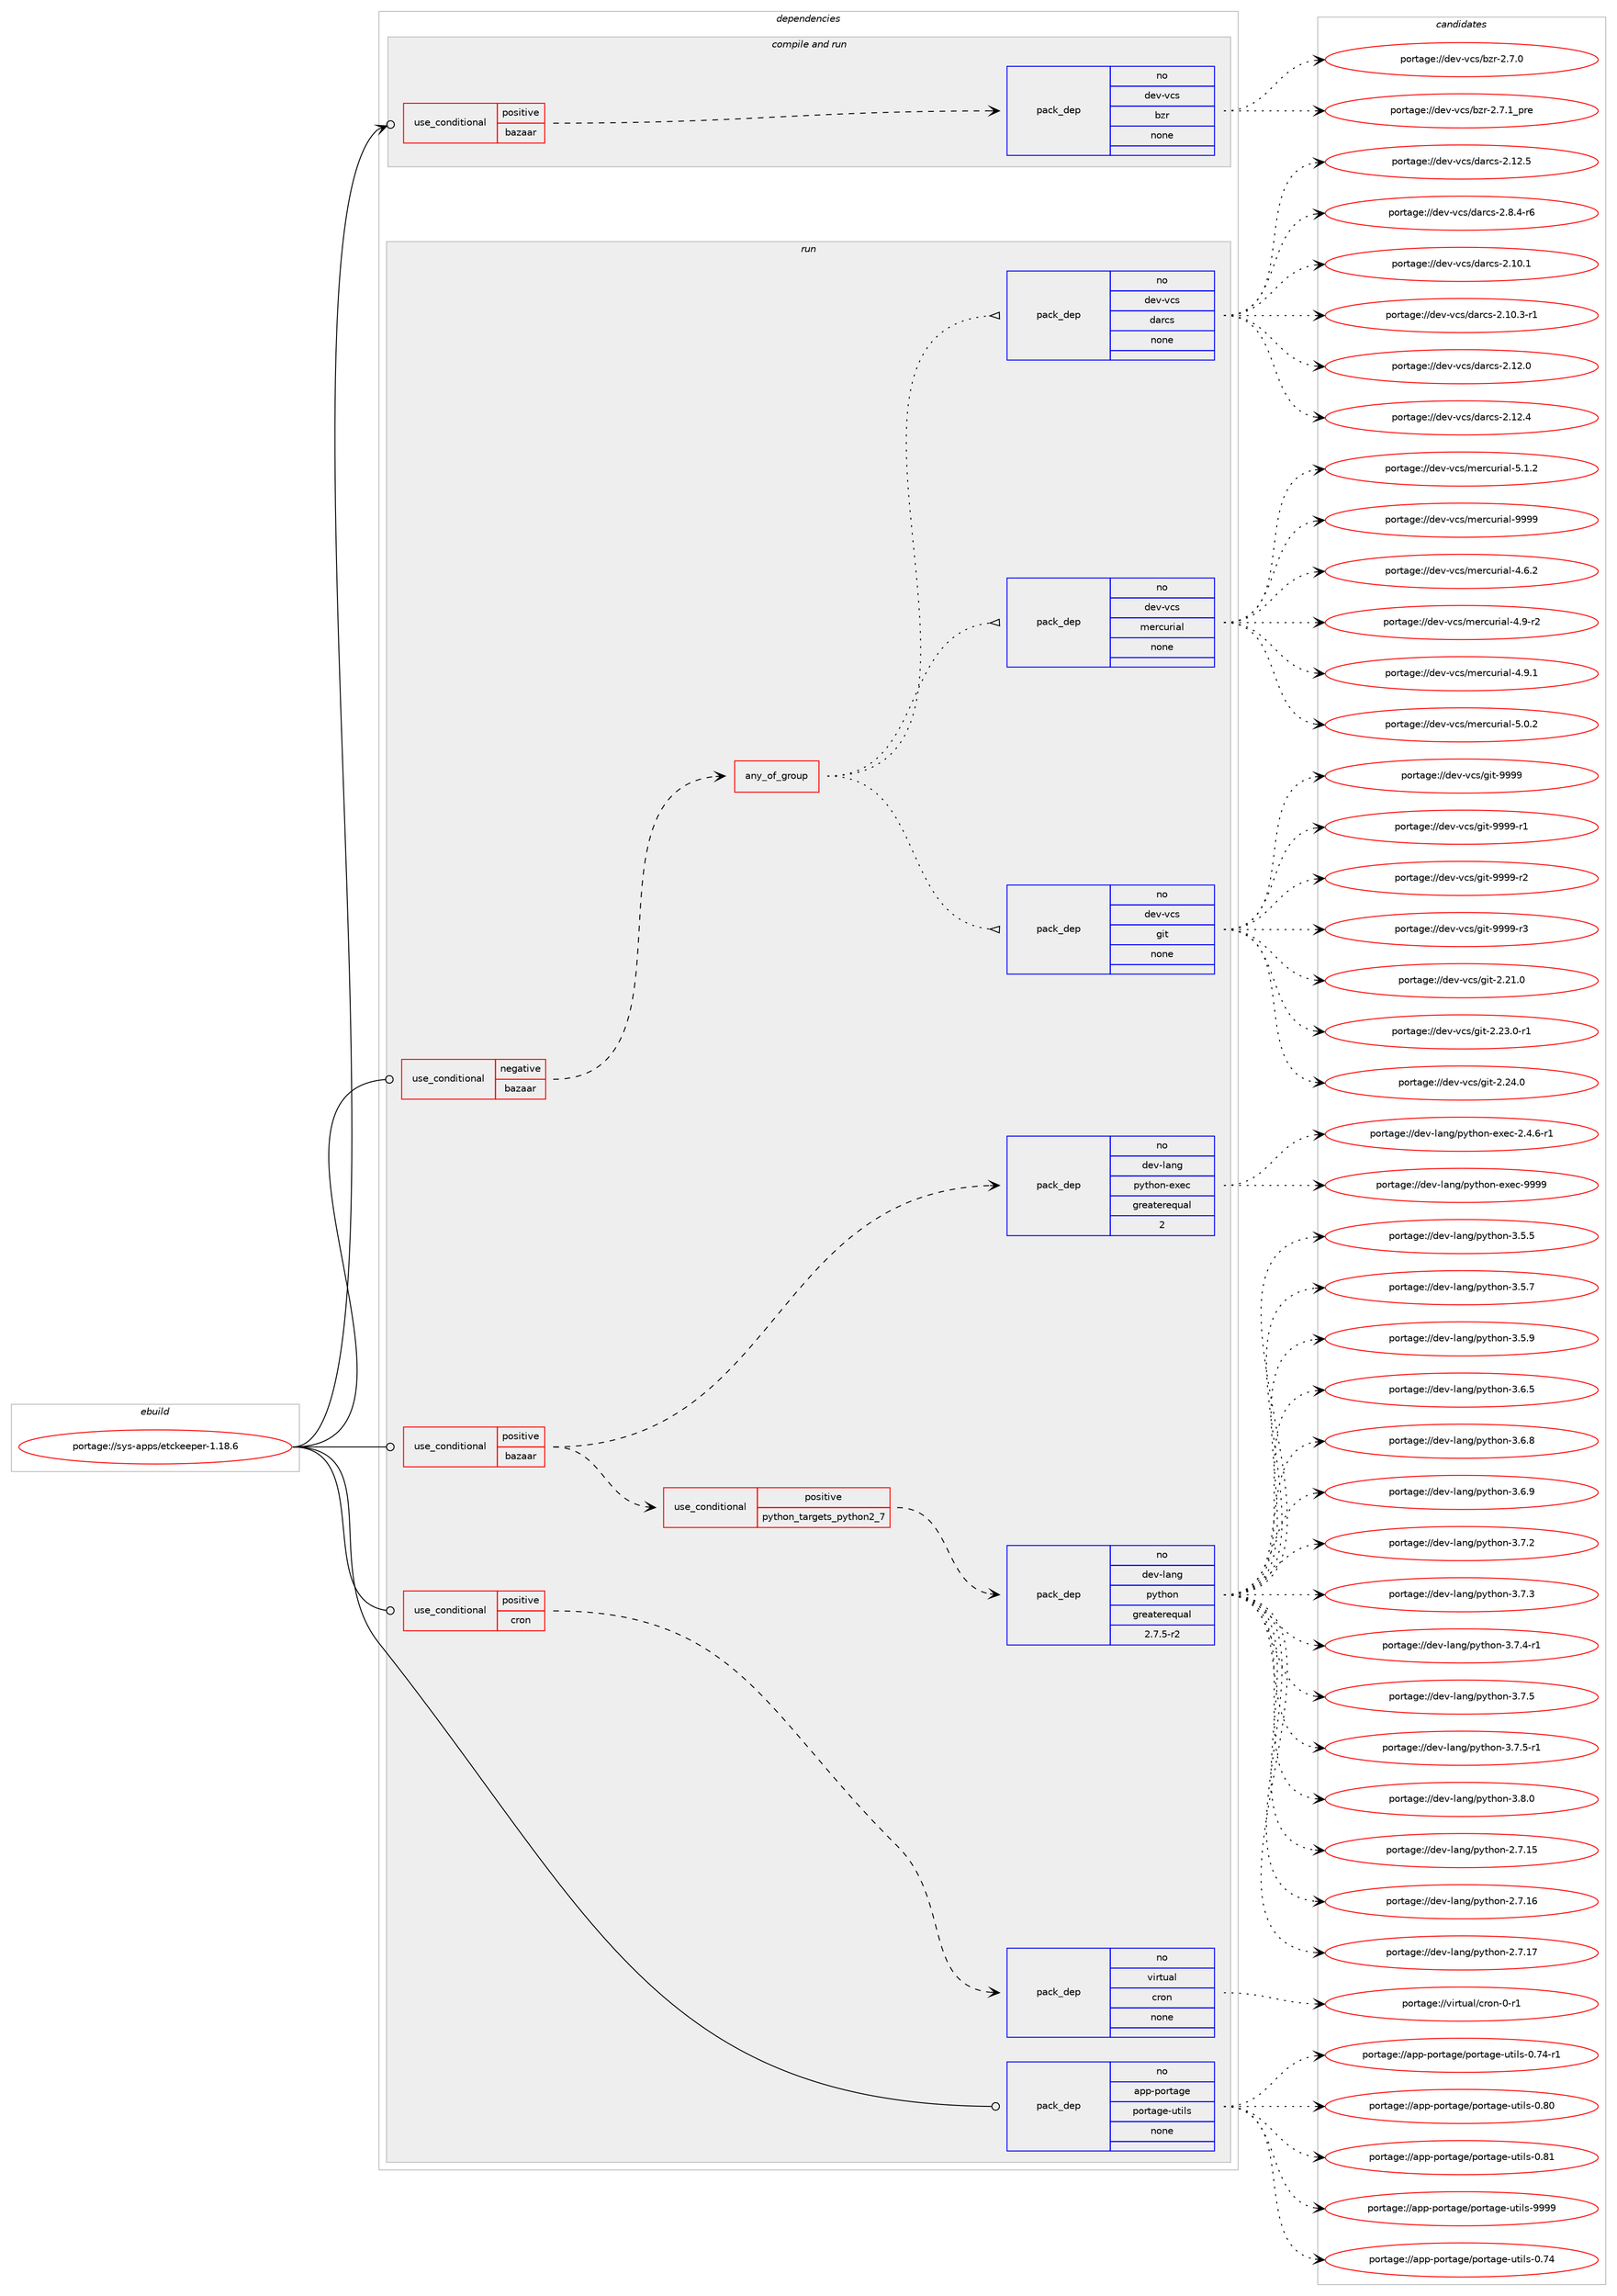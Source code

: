 digraph prolog {

# *************
# Graph options
# *************

newrank=true;
concentrate=true;
compound=true;
graph [rankdir=LR,fontname=Helvetica,fontsize=10,ranksep=1.5];#, ranksep=2.5, nodesep=0.2];
edge  [arrowhead=vee];
node  [fontname=Helvetica,fontsize=10];

# **********
# The ebuild
# **********

subgraph cluster_leftcol {
color=gray;
rank=same;
label=<<i>ebuild</i>>;
id [label="portage://sys-apps/etckeeper-1.18.6", color=red, width=4, href="../sys-apps/etckeeper-1.18.6.svg"];
}

# ****************
# The dependencies
# ****************

subgraph cluster_midcol {
color=gray;
label=<<i>dependencies</i>>;
subgraph cluster_compile {
fillcolor="#eeeeee";
style=filled;
label=<<i>compile</i>>;
}
subgraph cluster_compileandrun {
fillcolor="#eeeeee";
style=filled;
label=<<i>compile and run</i>>;
subgraph cond98908 {
dependency407324 [label=<<TABLE BORDER="0" CELLBORDER="1" CELLSPACING="0" CELLPADDING="4"><TR><TD ROWSPAN="3" CELLPADDING="10">use_conditional</TD></TR><TR><TD>positive</TD></TR><TR><TD>bazaar</TD></TR></TABLE>>, shape=none, color=red];
subgraph pack301598 {
dependency407325 [label=<<TABLE BORDER="0" CELLBORDER="1" CELLSPACING="0" CELLPADDING="4" WIDTH="220"><TR><TD ROWSPAN="6" CELLPADDING="30">pack_dep</TD></TR><TR><TD WIDTH="110">no</TD></TR><TR><TD>dev-vcs</TD></TR><TR><TD>bzr</TD></TR><TR><TD>none</TD></TR><TR><TD></TD></TR></TABLE>>, shape=none, color=blue];
}
dependency407324:e -> dependency407325:w [weight=20,style="dashed",arrowhead="vee"];
}
id:e -> dependency407324:w [weight=20,style="solid",arrowhead="odotvee"];
}
subgraph cluster_run {
fillcolor="#eeeeee";
style=filled;
label=<<i>run</i>>;
subgraph cond98909 {
dependency407326 [label=<<TABLE BORDER="0" CELLBORDER="1" CELLSPACING="0" CELLPADDING="4"><TR><TD ROWSPAN="3" CELLPADDING="10">use_conditional</TD></TR><TR><TD>negative</TD></TR><TR><TD>bazaar</TD></TR></TABLE>>, shape=none, color=red];
subgraph any6598 {
dependency407327 [label=<<TABLE BORDER="0" CELLBORDER="1" CELLSPACING="0" CELLPADDING="4"><TR><TD CELLPADDING="10">any_of_group</TD></TR></TABLE>>, shape=none, color=red];subgraph pack301599 {
dependency407328 [label=<<TABLE BORDER="0" CELLBORDER="1" CELLSPACING="0" CELLPADDING="4" WIDTH="220"><TR><TD ROWSPAN="6" CELLPADDING="30">pack_dep</TD></TR><TR><TD WIDTH="110">no</TD></TR><TR><TD>dev-vcs</TD></TR><TR><TD>git</TD></TR><TR><TD>none</TD></TR><TR><TD></TD></TR></TABLE>>, shape=none, color=blue];
}
dependency407327:e -> dependency407328:w [weight=20,style="dotted",arrowhead="oinv"];
subgraph pack301600 {
dependency407329 [label=<<TABLE BORDER="0" CELLBORDER="1" CELLSPACING="0" CELLPADDING="4" WIDTH="220"><TR><TD ROWSPAN="6" CELLPADDING="30">pack_dep</TD></TR><TR><TD WIDTH="110">no</TD></TR><TR><TD>dev-vcs</TD></TR><TR><TD>mercurial</TD></TR><TR><TD>none</TD></TR><TR><TD></TD></TR></TABLE>>, shape=none, color=blue];
}
dependency407327:e -> dependency407329:w [weight=20,style="dotted",arrowhead="oinv"];
subgraph pack301601 {
dependency407330 [label=<<TABLE BORDER="0" CELLBORDER="1" CELLSPACING="0" CELLPADDING="4" WIDTH="220"><TR><TD ROWSPAN="6" CELLPADDING="30">pack_dep</TD></TR><TR><TD WIDTH="110">no</TD></TR><TR><TD>dev-vcs</TD></TR><TR><TD>darcs</TD></TR><TR><TD>none</TD></TR><TR><TD></TD></TR></TABLE>>, shape=none, color=blue];
}
dependency407327:e -> dependency407330:w [weight=20,style="dotted",arrowhead="oinv"];
}
dependency407326:e -> dependency407327:w [weight=20,style="dashed",arrowhead="vee"];
}
id:e -> dependency407326:w [weight=20,style="solid",arrowhead="odot"];
subgraph cond98910 {
dependency407331 [label=<<TABLE BORDER="0" CELLBORDER="1" CELLSPACING="0" CELLPADDING="4"><TR><TD ROWSPAN="3" CELLPADDING="10">use_conditional</TD></TR><TR><TD>positive</TD></TR><TR><TD>bazaar</TD></TR></TABLE>>, shape=none, color=red];
subgraph cond98911 {
dependency407332 [label=<<TABLE BORDER="0" CELLBORDER="1" CELLSPACING="0" CELLPADDING="4"><TR><TD ROWSPAN="3" CELLPADDING="10">use_conditional</TD></TR><TR><TD>positive</TD></TR><TR><TD>python_targets_python2_7</TD></TR></TABLE>>, shape=none, color=red];
subgraph pack301602 {
dependency407333 [label=<<TABLE BORDER="0" CELLBORDER="1" CELLSPACING="0" CELLPADDING="4" WIDTH="220"><TR><TD ROWSPAN="6" CELLPADDING="30">pack_dep</TD></TR><TR><TD WIDTH="110">no</TD></TR><TR><TD>dev-lang</TD></TR><TR><TD>python</TD></TR><TR><TD>greaterequal</TD></TR><TR><TD>2.7.5-r2</TD></TR></TABLE>>, shape=none, color=blue];
}
dependency407332:e -> dependency407333:w [weight=20,style="dashed",arrowhead="vee"];
}
dependency407331:e -> dependency407332:w [weight=20,style="dashed",arrowhead="vee"];
subgraph pack301603 {
dependency407334 [label=<<TABLE BORDER="0" CELLBORDER="1" CELLSPACING="0" CELLPADDING="4" WIDTH="220"><TR><TD ROWSPAN="6" CELLPADDING="30">pack_dep</TD></TR><TR><TD WIDTH="110">no</TD></TR><TR><TD>dev-lang</TD></TR><TR><TD>python-exec</TD></TR><TR><TD>greaterequal</TD></TR><TR><TD>2</TD></TR></TABLE>>, shape=none, color=blue];
}
dependency407331:e -> dependency407334:w [weight=20,style="dashed",arrowhead="vee"];
}
id:e -> dependency407331:w [weight=20,style="solid",arrowhead="odot"];
subgraph cond98912 {
dependency407335 [label=<<TABLE BORDER="0" CELLBORDER="1" CELLSPACING="0" CELLPADDING="4"><TR><TD ROWSPAN="3" CELLPADDING="10">use_conditional</TD></TR><TR><TD>positive</TD></TR><TR><TD>cron</TD></TR></TABLE>>, shape=none, color=red];
subgraph pack301604 {
dependency407336 [label=<<TABLE BORDER="0" CELLBORDER="1" CELLSPACING="0" CELLPADDING="4" WIDTH="220"><TR><TD ROWSPAN="6" CELLPADDING="30">pack_dep</TD></TR><TR><TD WIDTH="110">no</TD></TR><TR><TD>virtual</TD></TR><TR><TD>cron</TD></TR><TR><TD>none</TD></TR><TR><TD></TD></TR></TABLE>>, shape=none, color=blue];
}
dependency407335:e -> dependency407336:w [weight=20,style="dashed",arrowhead="vee"];
}
id:e -> dependency407335:w [weight=20,style="solid",arrowhead="odot"];
subgraph pack301605 {
dependency407337 [label=<<TABLE BORDER="0" CELLBORDER="1" CELLSPACING="0" CELLPADDING="4" WIDTH="220"><TR><TD ROWSPAN="6" CELLPADDING="30">pack_dep</TD></TR><TR><TD WIDTH="110">no</TD></TR><TR><TD>app-portage</TD></TR><TR><TD>portage-utils</TD></TR><TR><TD>none</TD></TR><TR><TD></TD></TR></TABLE>>, shape=none, color=blue];
}
id:e -> dependency407337:w [weight=20,style="solid",arrowhead="odot"];
}
}

# **************
# The candidates
# **************

subgraph cluster_choices {
rank=same;
color=gray;
label=<<i>candidates</i>>;

subgraph choice301598 {
color=black;
nodesep=1;
choiceportage10010111845118991154798122114455046554648 [label="portage://dev-vcs/bzr-2.7.0", color=red, width=4,href="../dev-vcs/bzr-2.7.0.svg"];
choiceportage1001011184511899115479812211445504655464995112114101 [label="portage://dev-vcs/bzr-2.7.1_pre", color=red, width=4,href="../dev-vcs/bzr-2.7.1_pre.svg"];
dependency407325:e -> choiceportage10010111845118991154798122114455046554648:w [style=dotted,weight="100"];
dependency407325:e -> choiceportage1001011184511899115479812211445504655464995112114101:w [style=dotted,weight="100"];
}
subgraph choice301599 {
color=black;
nodesep=1;
choiceportage10010111845118991154710310511645504650494648 [label="portage://dev-vcs/git-2.21.0", color=red, width=4,href="../dev-vcs/git-2.21.0.svg"];
choiceportage100101118451189911547103105116455046505146484511449 [label="portage://dev-vcs/git-2.23.0-r1", color=red, width=4,href="../dev-vcs/git-2.23.0-r1.svg"];
choiceportage10010111845118991154710310511645504650524648 [label="portage://dev-vcs/git-2.24.0", color=red, width=4,href="../dev-vcs/git-2.24.0.svg"];
choiceportage1001011184511899115471031051164557575757 [label="portage://dev-vcs/git-9999", color=red, width=4,href="../dev-vcs/git-9999.svg"];
choiceportage10010111845118991154710310511645575757574511449 [label="portage://dev-vcs/git-9999-r1", color=red, width=4,href="../dev-vcs/git-9999-r1.svg"];
choiceportage10010111845118991154710310511645575757574511450 [label="portage://dev-vcs/git-9999-r2", color=red, width=4,href="../dev-vcs/git-9999-r2.svg"];
choiceportage10010111845118991154710310511645575757574511451 [label="portage://dev-vcs/git-9999-r3", color=red, width=4,href="../dev-vcs/git-9999-r3.svg"];
dependency407328:e -> choiceportage10010111845118991154710310511645504650494648:w [style=dotted,weight="100"];
dependency407328:e -> choiceportage100101118451189911547103105116455046505146484511449:w [style=dotted,weight="100"];
dependency407328:e -> choiceportage10010111845118991154710310511645504650524648:w [style=dotted,weight="100"];
dependency407328:e -> choiceportage1001011184511899115471031051164557575757:w [style=dotted,weight="100"];
dependency407328:e -> choiceportage10010111845118991154710310511645575757574511449:w [style=dotted,weight="100"];
dependency407328:e -> choiceportage10010111845118991154710310511645575757574511450:w [style=dotted,weight="100"];
dependency407328:e -> choiceportage10010111845118991154710310511645575757574511451:w [style=dotted,weight="100"];
}
subgraph choice301600 {
color=black;
nodesep=1;
choiceportage1001011184511899115471091011149911711410597108455246544650 [label="portage://dev-vcs/mercurial-4.6.2", color=red, width=4,href="../dev-vcs/mercurial-4.6.2.svg"];
choiceportage1001011184511899115471091011149911711410597108455246574511450 [label="portage://dev-vcs/mercurial-4.9-r2", color=red, width=4,href="../dev-vcs/mercurial-4.9-r2.svg"];
choiceportage1001011184511899115471091011149911711410597108455246574649 [label="portage://dev-vcs/mercurial-4.9.1", color=red, width=4,href="../dev-vcs/mercurial-4.9.1.svg"];
choiceportage1001011184511899115471091011149911711410597108455346484650 [label="portage://dev-vcs/mercurial-5.0.2", color=red, width=4,href="../dev-vcs/mercurial-5.0.2.svg"];
choiceportage1001011184511899115471091011149911711410597108455346494650 [label="portage://dev-vcs/mercurial-5.1.2", color=red, width=4,href="../dev-vcs/mercurial-5.1.2.svg"];
choiceportage10010111845118991154710910111499117114105971084557575757 [label="portage://dev-vcs/mercurial-9999", color=red, width=4,href="../dev-vcs/mercurial-9999.svg"];
dependency407329:e -> choiceportage1001011184511899115471091011149911711410597108455246544650:w [style=dotted,weight="100"];
dependency407329:e -> choiceportage1001011184511899115471091011149911711410597108455246574511450:w [style=dotted,weight="100"];
dependency407329:e -> choiceportage1001011184511899115471091011149911711410597108455246574649:w [style=dotted,weight="100"];
dependency407329:e -> choiceportage1001011184511899115471091011149911711410597108455346484650:w [style=dotted,weight="100"];
dependency407329:e -> choiceportage1001011184511899115471091011149911711410597108455346494650:w [style=dotted,weight="100"];
dependency407329:e -> choiceportage10010111845118991154710910111499117114105971084557575757:w [style=dotted,weight="100"];
}
subgraph choice301601 {
color=black;
nodesep=1;
choiceportage100101118451189911547100971149911545504649484649 [label="portage://dev-vcs/darcs-2.10.1", color=red, width=4,href="../dev-vcs/darcs-2.10.1.svg"];
choiceportage1001011184511899115471009711499115455046494846514511449 [label="portage://dev-vcs/darcs-2.10.3-r1", color=red, width=4,href="../dev-vcs/darcs-2.10.3-r1.svg"];
choiceportage100101118451189911547100971149911545504649504648 [label="portage://dev-vcs/darcs-2.12.0", color=red, width=4,href="../dev-vcs/darcs-2.12.0.svg"];
choiceportage100101118451189911547100971149911545504649504652 [label="portage://dev-vcs/darcs-2.12.4", color=red, width=4,href="../dev-vcs/darcs-2.12.4.svg"];
choiceportage100101118451189911547100971149911545504649504653 [label="portage://dev-vcs/darcs-2.12.5", color=red, width=4,href="../dev-vcs/darcs-2.12.5.svg"];
choiceportage10010111845118991154710097114991154550465646524511454 [label="portage://dev-vcs/darcs-2.8.4-r6", color=red, width=4,href="../dev-vcs/darcs-2.8.4-r6.svg"];
dependency407330:e -> choiceportage100101118451189911547100971149911545504649484649:w [style=dotted,weight="100"];
dependency407330:e -> choiceportage1001011184511899115471009711499115455046494846514511449:w [style=dotted,weight="100"];
dependency407330:e -> choiceportage100101118451189911547100971149911545504649504648:w [style=dotted,weight="100"];
dependency407330:e -> choiceportage100101118451189911547100971149911545504649504652:w [style=dotted,weight="100"];
dependency407330:e -> choiceportage100101118451189911547100971149911545504649504653:w [style=dotted,weight="100"];
dependency407330:e -> choiceportage10010111845118991154710097114991154550465646524511454:w [style=dotted,weight="100"];
}
subgraph choice301602 {
color=black;
nodesep=1;
choiceportage10010111845108971101034711212111610411111045504655464953 [label="portage://dev-lang/python-2.7.15", color=red, width=4,href="../dev-lang/python-2.7.15.svg"];
choiceportage10010111845108971101034711212111610411111045504655464954 [label="portage://dev-lang/python-2.7.16", color=red, width=4,href="../dev-lang/python-2.7.16.svg"];
choiceportage10010111845108971101034711212111610411111045504655464955 [label="portage://dev-lang/python-2.7.17", color=red, width=4,href="../dev-lang/python-2.7.17.svg"];
choiceportage100101118451089711010347112121116104111110455146534653 [label="portage://dev-lang/python-3.5.5", color=red, width=4,href="../dev-lang/python-3.5.5.svg"];
choiceportage100101118451089711010347112121116104111110455146534655 [label="portage://dev-lang/python-3.5.7", color=red, width=4,href="../dev-lang/python-3.5.7.svg"];
choiceportage100101118451089711010347112121116104111110455146534657 [label="portage://dev-lang/python-3.5.9", color=red, width=4,href="../dev-lang/python-3.5.9.svg"];
choiceportage100101118451089711010347112121116104111110455146544653 [label="portage://dev-lang/python-3.6.5", color=red, width=4,href="../dev-lang/python-3.6.5.svg"];
choiceportage100101118451089711010347112121116104111110455146544656 [label="portage://dev-lang/python-3.6.8", color=red, width=4,href="../dev-lang/python-3.6.8.svg"];
choiceportage100101118451089711010347112121116104111110455146544657 [label="portage://dev-lang/python-3.6.9", color=red, width=4,href="../dev-lang/python-3.6.9.svg"];
choiceportage100101118451089711010347112121116104111110455146554650 [label="portage://dev-lang/python-3.7.2", color=red, width=4,href="../dev-lang/python-3.7.2.svg"];
choiceportage100101118451089711010347112121116104111110455146554651 [label="portage://dev-lang/python-3.7.3", color=red, width=4,href="../dev-lang/python-3.7.3.svg"];
choiceportage1001011184510897110103471121211161041111104551465546524511449 [label="portage://dev-lang/python-3.7.4-r1", color=red, width=4,href="../dev-lang/python-3.7.4-r1.svg"];
choiceportage100101118451089711010347112121116104111110455146554653 [label="portage://dev-lang/python-3.7.5", color=red, width=4,href="../dev-lang/python-3.7.5.svg"];
choiceportage1001011184510897110103471121211161041111104551465546534511449 [label="portage://dev-lang/python-3.7.5-r1", color=red, width=4,href="../dev-lang/python-3.7.5-r1.svg"];
choiceportage100101118451089711010347112121116104111110455146564648 [label="portage://dev-lang/python-3.8.0", color=red, width=4,href="../dev-lang/python-3.8.0.svg"];
dependency407333:e -> choiceportage10010111845108971101034711212111610411111045504655464953:w [style=dotted,weight="100"];
dependency407333:e -> choiceportage10010111845108971101034711212111610411111045504655464954:w [style=dotted,weight="100"];
dependency407333:e -> choiceportage10010111845108971101034711212111610411111045504655464955:w [style=dotted,weight="100"];
dependency407333:e -> choiceportage100101118451089711010347112121116104111110455146534653:w [style=dotted,weight="100"];
dependency407333:e -> choiceportage100101118451089711010347112121116104111110455146534655:w [style=dotted,weight="100"];
dependency407333:e -> choiceportage100101118451089711010347112121116104111110455146534657:w [style=dotted,weight="100"];
dependency407333:e -> choiceportage100101118451089711010347112121116104111110455146544653:w [style=dotted,weight="100"];
dependency407333:e -> choiceportage100101118451089711010347112121116104111110455146544656:w [style=dotted,weight="100"];
dependency407333:e -> choiceportage100101118451089711010347112121116104111110455146544657:w [style=dotted,weight="100"];
dependency407333:e -> choiceportage100101118451089711010347112121116104111110455146554650:w [style=dotted,weight="100"];
dependency407333:e -> choiceportage100101118451089711010347112121116104111110455146554651:w [style=dotted,weight="100"];
dependency407333:e -> choiceportage1001011184510897110103471121211161041111104551465546524511449:w [style=dotted,weight="100"];
dependency407333:e -> choiceportage100101118451089711010347112121116104111110455146554653:w [style=dotted,weight="100"];
dependency407333:e -> choiceportage1001011184510897110103471121211161041111104551465546534511449:w [style=dotted,weight="100"];
dependency407333:e -> choiceportage100101118451089711010347112121116104111110455146564648:w [style=dotted,weight="100"];
}
subgraph choice301603 {
color=black;
nodesep=1;
choiceportage10010111845108971101034711212111610411111045101120101994550465246544511449 [label="portage://dev-lang/python-exec-2.4.6-r1", color=red, width=4,href="../dev-lang/python-exec-2.4.6-r1.svg"];
choiceportage10010111845108971101034711212111610411111045101120101994557575757 [label="portage://dev-lang/python-exec-9999", color=red, width=4,href="../dev-lang/python-exec-9999.svg"];
dependency407334:e -> choiceportage10010111845108971101034711212111610411111045101120101994550465246544511449:w [style=dotted,weight="100"];
dependency407334:e -> choiceportage10010111845108971101034711212111610411111045101120101994557575757:w [style=dotted,weight="100"];
}
subgraph choice301604 {
color=black;
nodesep=1;
choiceportage11810511411611797108479911411111045484511449 [label="portage://virtual/cron-0-r1", color=red, width=4,href="../virtual/cron-0-r1.svg"];
dependency407336:e -> choiceportage11810511411611797108479911411111045484511449:w [style=dotted,weight="100"];
}
subgraph choice301605 {
color=black;
nodesep=1;
choiceportage9711211245112111114116971031014711211111411697103101451171161051081154548465552 [label="portage://app-portage/portage-utils-0.74", color=red, width=4,href="../app-portage/portage-utils-0.74.svg"];
choiceportage97112112451121111141169710310147112111114116971031014511711610510811545484655524511449 [label="portage://app-portage/portage-utils-0.74-r1", color=red, width=4,href="../app-portage/portage-utils-0.74-r1.svg"];
choiceportage9711211245112111114116971031014711211111411697103101451171161051081154548465648 [label="portage://app-portage/portage-utils-0.80", color=red, width=4,href="../app-portage/portage-utils-0.80.svg"];
choiceportage9711211245112111114116971031014711211111411697103101451171161051081154548465649 [label="portage://app-portage/portage-utils-0.81", color=red, width=4,href="../app-portage/portage-utils-0.81.svg"];
choiceportage9711211245112111114116971031014711211111411697103101451171161051081154557575757 [label="portage://app-portage/portage-utils-9999", color=red, width=4,href="../app-portage/portage-utils-9999.svg"];
dependency407337:e -> choiceportage9711211245112111114116971031014711211111411697103101451171161051081154548465552:w [style=dotted,weight="100"];
dependency407337:e -> choiceportage97112112451121111141169710310147112111114116971031014511711610510811545484655524511449:w [style=dotted,weight="100"];
dependency407337:e -> choiceportage9711211245112111114116971031014711211111411697103101451171161051081154548465648:w [style=dotted,weight="100"];
dependency407337:e -> choiceportage9711211245112111114116971031014711211111411697103101451171161051081154548465649:w [style=dotted,weight="100"];
dependency407337:e -> choiceportage9711211245112111114116971031014711211111411697103101451171161051081154557575757:w [style=dotted,weight="100"];
}
}

}
